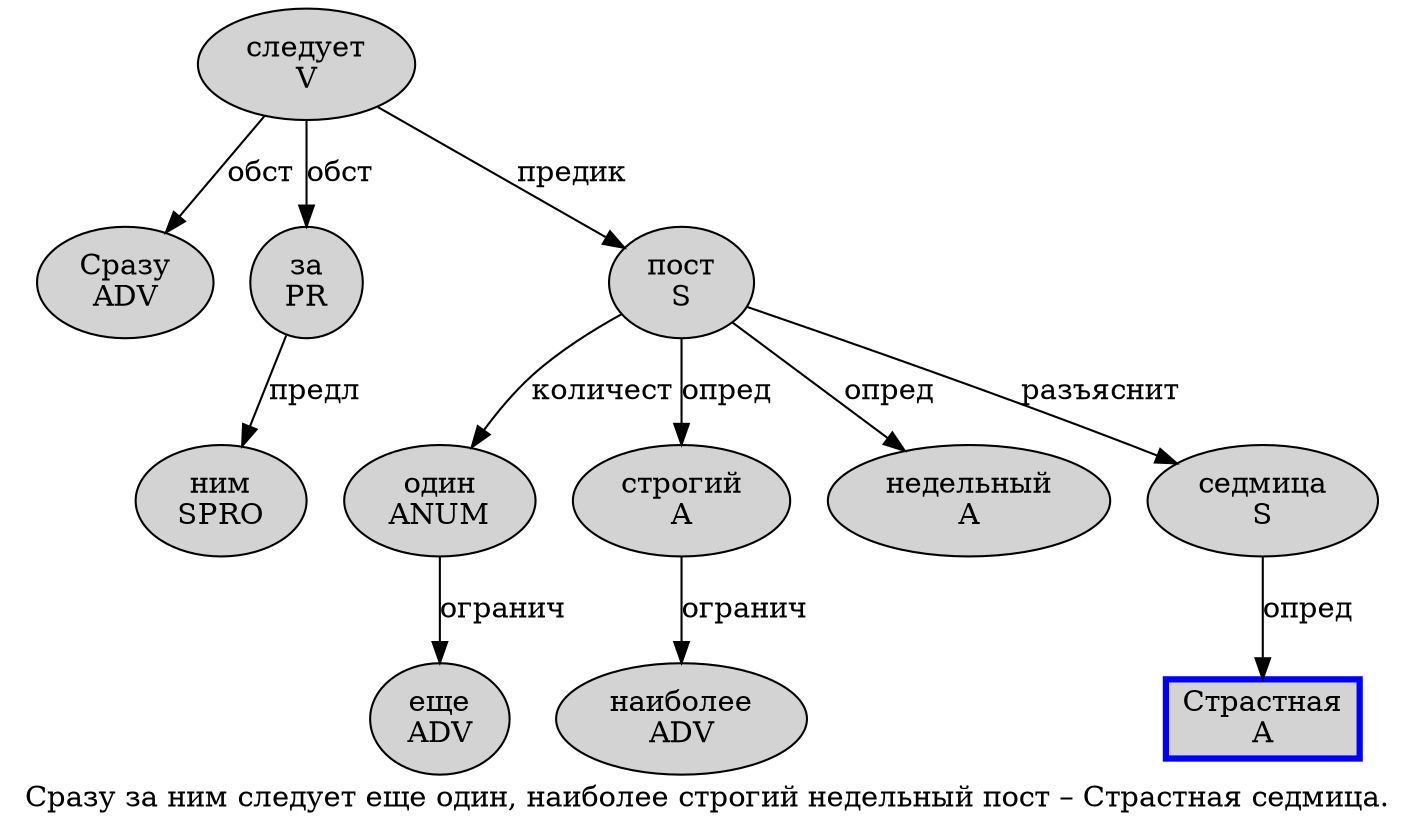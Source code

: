 digraph SENTENCE_1587 {
	graph [label="Сразу за ним следует еще один, наиболее строгий недельный пост – Страстная седмица."]
	node [style=filled]
		0 [label="Сразу
ADV" color="" fillcolor=lightgray penwidth=1 shape=ellipse]
		1 [label="за
PR" color="" fillcolor=lightgray penwidth=1 shape=ellipse]
		2 [label="ним
SPRO" color="" fillcolor=lightgray penwidth=1 shape=ellipse]
		3 [label="следует
V" color="" fillcolor=lightgray penwidth=1 shape=ellipse]
		4 [label="еще
ADV" color="" fillcolor=lightgray penwidth=1 shape=ellipse]
		5 [label="один
ANUM" color="" fillcolor=lightgray penwidth=1 shape=ellipse]
		7 [label="наиболее
ADV" color="" fillcolor=lightgray penwidth=1 shape=ellipse]
		8 [label="строгий
A" color="" fillcolor=lightgray penwidth=1 shape=ellipse]
		9 [label="недельный
A" color="" fillcolor=lightgray penwidth=1 shape=ellipse]
		10 [label="пост
S" color="" fillcolor=lightgray penwidth=1 shape=ellipse]
		12 [label="Страстная
A" color=blue fillcolor=lightgray penwidth=3 shape=box]
		13 [label="седмица
S" color="" fillcolor=lightgray penwidth=1 shape=ellipse]
			13 -> 12 [label="опред"]
			3 -> 0 [label="обст"]
			3 -> 1 [label="обст"]
			3 -> 10 [label="предик"]
			10 -> 5 [label="количест"]
			10 -> 8 [label="опред"]
			10 -> 9 [label="опред"]
			10 -> 13 [label="разъяснит"]
			8 -> 7 [label="огранич"]
			5 -> 4 [label="огранич"]
			1 -> 2 [label="предл"]
}